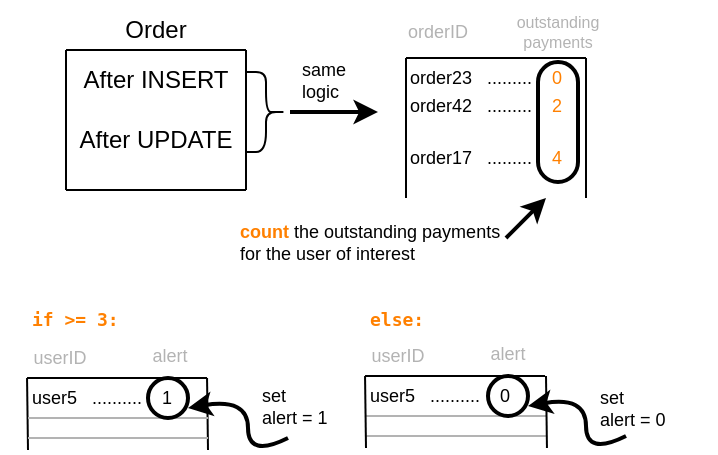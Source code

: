 <mxfile version="17.5.0" type="device"><diagram id="l8EYo33LcsfMylB2MPYe" name="Page-1"><mxGraphModel dx="461" dy="312" grid="1" gridSize="10" guides="1" tooltips="1" connect="1" arrows="1" fold="1" page="1" pageScale="1" pageWidth="850" pageHeight="1100" math="0" shadow="0"><root><mxCell id="0"/><mxCell id="1" parent="0"/><mxCell id="wNRTbWQzzoGNeiXb3zmN-10" value="Order" style="text;html=1;strokeColor=none;fillColor=none;align=center;verticalAlign=middle;whiteSpace=wrap;rounded=0;" vertex="1" parent="1"><mxGeometry x="124" y="30" width="90" height="30" as="geometry"/></mxCell><mxCell id="wNRTbWQzzoGNeiXb3zmN-7" value="" style="endArrow=none;html=1;rounded=0;" edge="1" parent="1"><mxGeometry width="50" height="50" relative="1" as="geometry"><mxPoint x="124" y="125" as="sourcePoint"/><mxPoint x="124" y="55" as="targetPoint"/></mxGeometry></mxCell><mxCell id="wNRTbWQzzoGNeiXb3zmN-8" value="" style="endArrow=none;html=1;rounded=0;" edge="1" parent="1"><mxGeometry width="50" height="50" relative="1" as="geometry"><mxPoint x="214" y="125" as="sourcePoint"/><mxPoint x="214" y="55" as="targetPoint"/></mxGeometry></mxCell><mxCell id="wNRTbWQzzoGNeiXb3zmN-9" value="" style="endArrow=none;html=1;rounded=0;fontStyle=0" edge="1" parent="1"><mxGeometry width="50" height="50" relative="1" as="geometry"><mxPoint x="214" y="55" as="sourcePoint"/><mxPoint x="124" y="55" as="targetPoint"/></mxGeometry></mxCell><mxCell id="wNRTbWQzzoGNeiXb3zmN-11" value="After INSERT" style="text;html=1;strokeColor=none;fillColor=none;align=center;verticalAlign=middle;whiteSpace=wrap;rounded=0;" vertex="1" parent="1"><mxGeometry x="124" y="55" width="90" height="30" as="geometry"/></mxCell><mxCell id="wNRTbWQzzoGNeiXb3zmN-12" value="After UPDATE" style="text;html=1;strokeColor=none;fillColor=none;align=center;verticalAlign=middle;whiteSpace=wrap;rounded=0;" vertex="1" parent="1"><mxGeometry x="124" y="85" width="90" height="30" as="geometry"/></mxCell><mxCell id="wNRTbWQzzoGNeiXb3zmN-13" value="" style="endArrow=none;html=1;rounded=0;fontStyle=0" edge="1" parent="1"><mxGeometry width="50" height="50" relative="1" as="geometry"><mxPoint x="214" y="125" as="sourcePoint"/><mxPoint x="124" y="125" as="targetPoint"/></mxGeometry></mxCell><mxCell id="wNRTbWQzzoGNeiXb3zmN-15" value="" style="shape=curlyBracket;whiteSpace=wrap;html=1;rounded=1;fontSize=9;direction=west;" vertex="1" parent="1"><mxGeometry x="214" y="66" width="20" height="40" as="geometry"/></mxCell><mxCell id="wNRTbWQzzoGNeiXb3zmN-16" value="" style="edgeStyle=segmentEdgeStyle;endArrow=classic;html=1;rounded=0;fontSize=9;strokeWidth=2;" edge="1" parent="1"><mxGeometry width="50" height="50" relative="1" as="geometry"><mxPoint x="236" y="86" as="sourcePoint"/><mxPoint x="280" y="86" as="targetPoint"/></mxGeometry></mxCell><mxCell id="wNRTbWQzzoGNeiXb3zmN-17" value="" style="endArrow=none;html=1;rounded=0;" edge="1" parent="1"><mxGeometry width="50" height="50" relative="1" as="geometry"><mxPoint x="294" y="129" as="sourcePoint"/><mxPoint x="294" y="59" as="targetPoint"/></mxGeometry></mxCell><mxCell id="wNRTbWQzzoGNeiXb3zmN-18" value="" style="endArrow=none;html=1;rounded=0;" edge="1" parent="1"><mxGeometry width="50" height="50" relative="1" as="geometry"><mxPoint x="384" y="129" as="sourcePoint"/><mxPoint x="384" y="59" as="targetPoint"/></mxGeometry></mxCell><mxCell id="wNRTbWQzzoGNeiXb3zmN-19" value="" style="endArrow=none;html=1;rounded=0;fontStyle=0" edge="1" parent="1"><mxGeometry width="50" height="50" relative="1" as="geometry"><mxPoint x="384" y="59" as="sourcePoint"/><mxPoint x="294" y="59" as="targetPoint"/></mxGeometry></mxCell><mxCell id="wNRTbWQzzoGNeiXb3zmN-20" value="&lt;div align=&quot;left&quot;&gt;order23&amp;nbsp;&amp;nbsp; .........&amp;nbsp; &amp;nbsp; &lt;font color=&quot;#FF8000&quot;&gt;0&lt;/font&gt;&lt;/div&gt;" style="text;html=1;strokeColor=none;fillColor=none;align=left;verticalAlign=middle;whiteSpace=wrap;rounded=0;fontSize=9;" vertex="1" parent="1"><mxGeometry x="294" y="59" width="90" height="20" as="geometry"/></mxCell><mxCell id="wNRTbWQzzoGNeiXb3zmN-24" value="&lt;div align=&quot;left&quot;&gt;order42 &amp;nbsp; .........&amp;nbsp; &amp;nbsp; &lt;font color=&quot;#FF8000&quot;&gt;2&lt;/font&gt;&lt;/div&gt;" style="text;html=1;strokeColor=none;fillColor=none;align=left;verticalAlign=middle;whiteSpace=wrap;rounded=0;fontSize=9;" vertex="1" parent="1"><mxGeometry x="294" y="73" width="90" height="20" as="geometry"/></mxCell><mxCell id="wNRTbWQzzoGNeiXb3zmN-25" value="&lt;div align=&quot;left&quot;&gt;order17 &amp;nbsp; ......... &amp;nbsp;&amp;nbsp; &lt;font color=&quot;#FF8000&quot;&gt;4&lt;/font&gt;&lt;/div&gt;" style="text;html=1;strokeColor=none;fillColor=none;align=left;verticalAlign=middle;whiteSpace=wrap;rounded=0;fontSize=9;" vertex="1" parent="1"><mxGeometry x="294" y="99" width="90" height="20" as="geometry"/></mxCell><mxCell id="wNRTbWQzzoGNeiXb3zmN-27" value="" style="rounded=1;whiteSpace=wrap;html=1;fontSize=9;fillColor=none;arcSize=50;strokeWidth=2;" vertex="1" parent="1"><mxGeometry x="360" y="61" width="20" height="60" as="geometry"/></mxCell><mxCell id="wNRTbWQzzoGNeiXb3zmN-28" value="&lt;div style=&quot;font-size: 8px&quot;&gt;&lt;font style=&quot;font-size: 8px&quot;&gt;outstanding&lt;/font&gt;&lt;/div&gt;&lt;div style=&quot;font-size: 8px&quot;&gt;&lt;font style=&quot;font-size: 8px&quot;&gt;payments&lt;br&gt;&lt;/font&gt;&lt;/div&gt;" style="text;html=1;strokeColor=none;fillColor=none;align=center;verticalAlign=middle;whiteSpace=wrap;rounded=0;fontSize=9;fontColor=#B3B3B3;" vertex="1" parent="1"><mxGeometry x="340" y="31" width="60" height="30" as="geometry"/></mxCell><mxCell id="wNRTbWQzzoGNeiXb3zmN-29" value="" style="endArrow=classic;html=1;rounded=0;fontSize=9;strokeWidth=2;" edge="1" parent="1"><mxGeometry width="50" height="50" relative="1" as="geometry"><mxPoint x="344" y="149" as="sourcePoint"/><mxPoint x="364" y="129" as="targetPoint"/></mxGeometry></mxCell><mxCell id="wNRTbWQzzoGNeiXb3zmN-30" value="&lt;b&gt;&lt;font color=&quot;#FF8000&quot;&gt;count&lt;/font&gt;&lt;/b&gt; the outstanding payments for the user of interest" style="text;html=1;strokeColor=none;fillColor=none;align=left;verticalAlign=middle;whiteSpace=wrap;rounded=0;fontSize=9;" vertex="1" parent="1"><mxGeometry x="209" y="141" width="140" height="20" as="geometry"/></mxCell><mxCell id="wNRTbWQzzoGNeiXb3zmN-32" value="&lt;pre&gt;else:&lt;/pre&gt;" style="text;html=1;strokeColor=none;fillColor=none;align=left;verticalAlign=middle;whiteSpace=wrap;rounded=0;fontSize=9;fontStyle=1;fontColor=#FF8000;" vertex="1" parent="1"><mxGeometry x="273.52" y="180" width="130" height="20" as="geometry"/></mxCell><mxCell id="wNRTbWQzzoGNeiXb3zmN-33" value="&lt;pre&gt;&lt;font color=&quot;#FF8000&quot;&gt;if &amp;gt;= 3:&lt;/font&gt;&lt;/pre&gt;" style="text;html=1;strokeColor=none;fillColor=none;align=left;verticalAlign=middle;whiteSpace=wrap;rounded=0;fontSize=9;fontStyle=1" vertex="1" parent="1"><mxGeometry x="105" y="180" width="130" height="20" as="geometry"/></mxCell><mxCell id="wNRTbWQzzoGNeiXb3zmN-34" value="" style="endArrow=none;html=1;rounded=0;" edge="1" parent="1"><mxGeometry width="50" height="50" relative="1" as="geometry"><mxPoint x="105" y="255" as="sourcePoint"/><mxPoint x="104.52" y="219" as="targetPoint"/></mxGeometry></mxCell><mxCell id="wNRTbWQzzoGNeiXb3zmN-35" value="" style="endArrow=none;html=1;rounded=0;" edge="1" parent="1"><mxGeometry width="50" height="50" relative="1" as="geometry"><mxPoint x="195" y="255" as="sourcePoint"/><mxPoint x="194.52" y="219" as="targetPoint"/></mxGeometry></mxCell><mxCell id="wNRTbWQzzoGNeiXb3zmN-36" value="" style="endArrow=none;html=1;rounded=0;fontStyle=0" edge="1" parent="1"><mxGeometry width="50" height="50" relative="1" as="geometry"><mxPoint x="194.52" y="219" as="sourcePoint"/><mxPoint x="104.52" y="219" as="targetPoint"/></mxGeometry></mxCell><mxCell id="wNRTbWQzzoGNeiXb3zmN-37" value="user5 &amp;nbsp; .......... &amp;nbsp;&amp;nbsp; 1" style="text;html=1;strokeColor=none;fillColor=none;align=left;verticalAlign=middle;whiteSpace=wrap;rounded=0;fontSize=9;" vertex="1" parent="1"><mxGeometry x="104.52" y="219" width="90" height="20" as="geometry"/></mxCell><mxCell id="wNRTbWQzzoGNeiXb3zmN-41" value="" style="endArrow=none;html=1;rounded=0;fontStyle=0;strokeColor=#B3B3B3;" edge="1" parent="1"><mxGeometry width="50" height="50" relative="1" as="geometry"><mxPoint x="195" y="239" as="sourcePoint"/><mxPoint x="105.0" y="239" as="targetPoint"/></mxGeometry></mxCell><mxCell id="wNRTbWQzzoGNeiXb3zmN-42" value="" style="endArrow=none;html=1;rounded=0;fontStyle=0;strokeColor=#B3B3B3;" edge="1" parent="1"><mxGeometry width="50" height="50" relative="1" as="geometry"><mxPoint x="195" y="249" as="sourcePoint"/><mxPoint x="105" y="249" as="targetPoint"/></mxGeometry></mxCell><mxCell id="wNRTbWQzzoGNeiXb3zmN-44" value="" style="rounded=1;whiteSpace=wrap;html=1;fontSize=9;fillColor=none;arcSize=50;strokeWidth=2;" vertex="1" parent="1"><mxGeometry x="165" y="219" width="20" height="20" as="geometry"/></mxCell><mxCell id="wNRTbWQzzoGNeiXb3zmN-46" value="" style="curved=1;endArrow=classic;html=1;rounded=0;fontFamily=Courier New;fontSize=8;fontColor=#B3B3B3;strokeColor=#000000;strokeWidth=2;entryX=1;entryY=0.75;entryDx=0;entryDy=0;" edge="1" parent="1" target="wNRTbWQzzoGNeiXb3zmN-44"><mxGeometry width="50" height="50" relative="1" as="geometry"><mxPoint x="235" y="249" as="sourcePoint"/><mxPoint x="265" y="259" as="targetPoint"/><Array as="points"><mxPoint x="215" y="259"/><mxPoint x="215" y="229"/></Array></mxGeometry></mxCell><mxCell id="wNRTbWQzzoGNeiXb3zmN-48" value="&lt;div&gt;set &lt;br&gt;&lt;/div&gt;&lt;div&gt;alert = 1&lt;/div&gt;" style="text;html=1;strokeColor=none;fillColor=none;align=left;verticalAlign=middle;whiteSpace=wrap;rounded=0;fontSize=9;" vertex="1" parent="1"><mxGeometry x="220" y="223" width="60" height="20" as="geometry"/></mxCell><mxCell id="wNRTbWQzzoGNeiXb3zmN-49" value="alert" style="text;html=1;strokeColor=none;fillColor=none;align=center;verticalAlign=middle;whiteSpace=wrap;rounded=0;fontSize=9;fontColor=#B3B3B3;" vertex="1" parent="1"><mxGeometry x="146" y="193" width="60" height="30" as="geometry"/></mxCell><mxCell id="wNRTbWQzzoGNeiXb3zmN-50" value="orderID" style="text;html=1;strokeColor=none;fillColor=none;align=center;verticalAlign=middle;whiteSpace=wrap;rounded=0;fontSize=9;fontColor=#B3B3B3;" vertex="1" parent="1"><mxGeometry x="280" y="31" width="60" height="30" as="geometry"/></mxCell><mxCell id="wNRTbWQzzoGNeiXb3zmN-51" value="userID" style="text;html=1;strokeColor=none;fillColor=none;align=center;verticalAlign=middle;whiteSpace=wrap;rounded=0;fontSize=9;fontColor=#B3B3B3;" vertex="1" parent="1"><mxGeometry x="91" y="194" width="60" height="30" as="geometry"/></mxCell><mxCell id="wNRTbWQzzoGNeiXb3zmN-54" value="" style="endArrow=none;html=1;rounded=0;fontStyle=0" edge="1" parent="1"><mxGeometry width="50" height="50" relative="1" as="geometry"><mxPoint x="363.52" y="218" as="sourcePoint"/><mxPoint x="273.52" y="218" as="targetPoint"/></mxGeometry></mxCell><mxCell id="wNRTbWQzzoGNeiXb3zmN-55" value="user5 &amp;nbsp; .......... &amp;nbsp;&amp;nbsp; 0" style="text;html=1;strokeColor=none;fillColor=none;align=left;verticalAlign=middle;whiteSpace=wrap;rounded=0;fontSize=9;" vertex="1" parent="1"><mxGeometry x="273.52" y="218" width="90" height="20" as="geometry"/></mxCell><mxCell id="wNRTbWQzzoGNeiXb3zmN-56" value="" style="endArrow=none;html=1;rounded=0;fontStyle=0;strokeColor=#B3B3B3;" edge="1" parent="1"><mxGeometry width="50" height="50" relative="1" as="geometry"><mxPoint x="364" y="238" as="sourcePoint"/><mxPoint x="274" y="238" as="targetPoint"/></mxGeometry></mxCell><mxCell id="wNRTbWQzzoGNeiXb3zmN-57" value="" style="endArrow=none;html=1;rounded=0;fontStyle=0;strokeColor=#B3B3B3;" edge="1" parent="1"><mxGeometry width="50" height="50" relative="1" as="geometry"><mxPoint x="364" y="248" as="sourcePoint"/><mxPoint x="274" y="248" as="targetPoint"/></mxGeometry></mxCell><mxCell id="wNRTbWQzzoGNeiXb3zmN-59" value="" style="rounded=1;whiteSpace=wrap;html=1;fontSize=9;fillColor=none;arcSize=50;strokeWidth=2;" vertex="1" parent="1"><mxGeometry x="335" y="218" width="20" height="20" as="geometry"/></mxCell><mxCell id="wNRTbWQzzoGNeiXb3zmN-60" value="" style="curved=1;endArrow=classic;html=1;rounded=0;fontFamily=Courier New;fontSize=8;fontColor=#B3B3B3;strokeColor=#000000;strokeWidth=2;entryX=1;entryY=0.75;entryDx=0;entryDy=0;" edge="1" parent="1" target="wNRTbWQzzoGNeiXb3zmN-59"><mxGeometry width="50" height="50" relative="1" as="geometry"><mxPoint x="404" y="248" as="sourcePoint"/><mxPoint x="434" y="258" as="targetPoint"/><Array as="points"><mxPoint x="384" y="258"/><mxPoint x="384" y="228"/></Array></mxGeometry></mxCell><mxCell id="wNRTbWQzzoGNeiXb3zmN-61" value="&lt;div&gt;set &lt;br&gt;&lt;/div&gt;&lt;div&gt;alert = 0&lt;br&gt;&lt;/div&gt;" style="text;html=1;strokeColor=none;fillColor=none;align=left;verticalAlign=middle;whiteSpace=wrap;rounded=0;fontSize=9;" vertex="1" parent="1"><mxGeometry x="389" y="224" width="60" height="20" as="geometry"/></mxCell><mxCell id="wNRTbWQzzoGNeiXb3zmN-62" value="alert" style="text;html=1;strokeColor=none;fillColor=none;align=center;verticalAlign=middle;whiteSpace=wrap;rounded=0;fontSize=9;fontColor=#B3B3B3;" vertex="1" parent="1"><mxGeometry x="315" y="192" width="60" height="30" as="geometry"/></mxCell><mxCell id="wNRTbWQzzoGNeiXb3zmN-63" value="userID" style="text;html=1;strokeColor=none;fillColor=none;align=center;verticalAlign=middle;whiteSpace=wrap;rounded=0;fontSize=9;fontColor=#B3B3B3;" vertex="1" parent="1"><mxGeometry x="260" y="193" width="60" height="30" as="geometry"/></mxCell><mxCell id="wNRTbWQzzoGNeiXb3zmN-64" value="&lt;div&gt;same &lt;br&gt;&lt;/div&gt;&lt;div&gt;logic&lt;br&gt;&lt;/div&gt;" style="text;html=1;strokeColor=none;fillColor=none;align=left;verticalAlign=middle;whiteSpace=wrap;rounded=0;fontSize=9;" vertex="1" parent="1"><mxGeometry x="240" y="60" width="30" height="20" as="geometry"/></mxCell><mxCell id="wNRTbWQzzoGNeiXb3zmN-65" value="" style="endArrow=none;html=1;rounded=0;" edge="1" parent="1"><mxGeometry width="50" height="50" relative="1" as="geometry"><mxPoint x="274" y="254" as="sourcePoint"/><mxPoint x="273.52" y="218" as="targetPoint"/></mxGeometry></mxCell><mxCell id="wNRTbWQzzoGNeiXb3zmN-66" value="" style="endArrow=none;html=1;rounded=0;" edge="1" parent="1"><mxGeometry width="50" height="50" relative="1" as="geometry"><mxPoint x="364.48" y="254" as="sourcePoint"/><mxPoint x="364" y="218" as="targetPoint"/></mxGeometry></mxCell></root></mxGraphModel></diagram></mxfile>